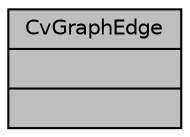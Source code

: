 digraph "CvGraphEdge"
{
 // LATEX_PDF_SIZE
  edge [fontname="Helvetica",fontsize="10",labelfontname="Helvetica",labelfontsize="10"];
  node [fontname="Helvetica",fontsize="10",shape=record];
  Node1 [label="{CvGraphEdge\n||}",height=0.2,width=0.4,color="black", fillcolor="grey75", style="filled", fontcolor="black",tooltip=" "];
}
